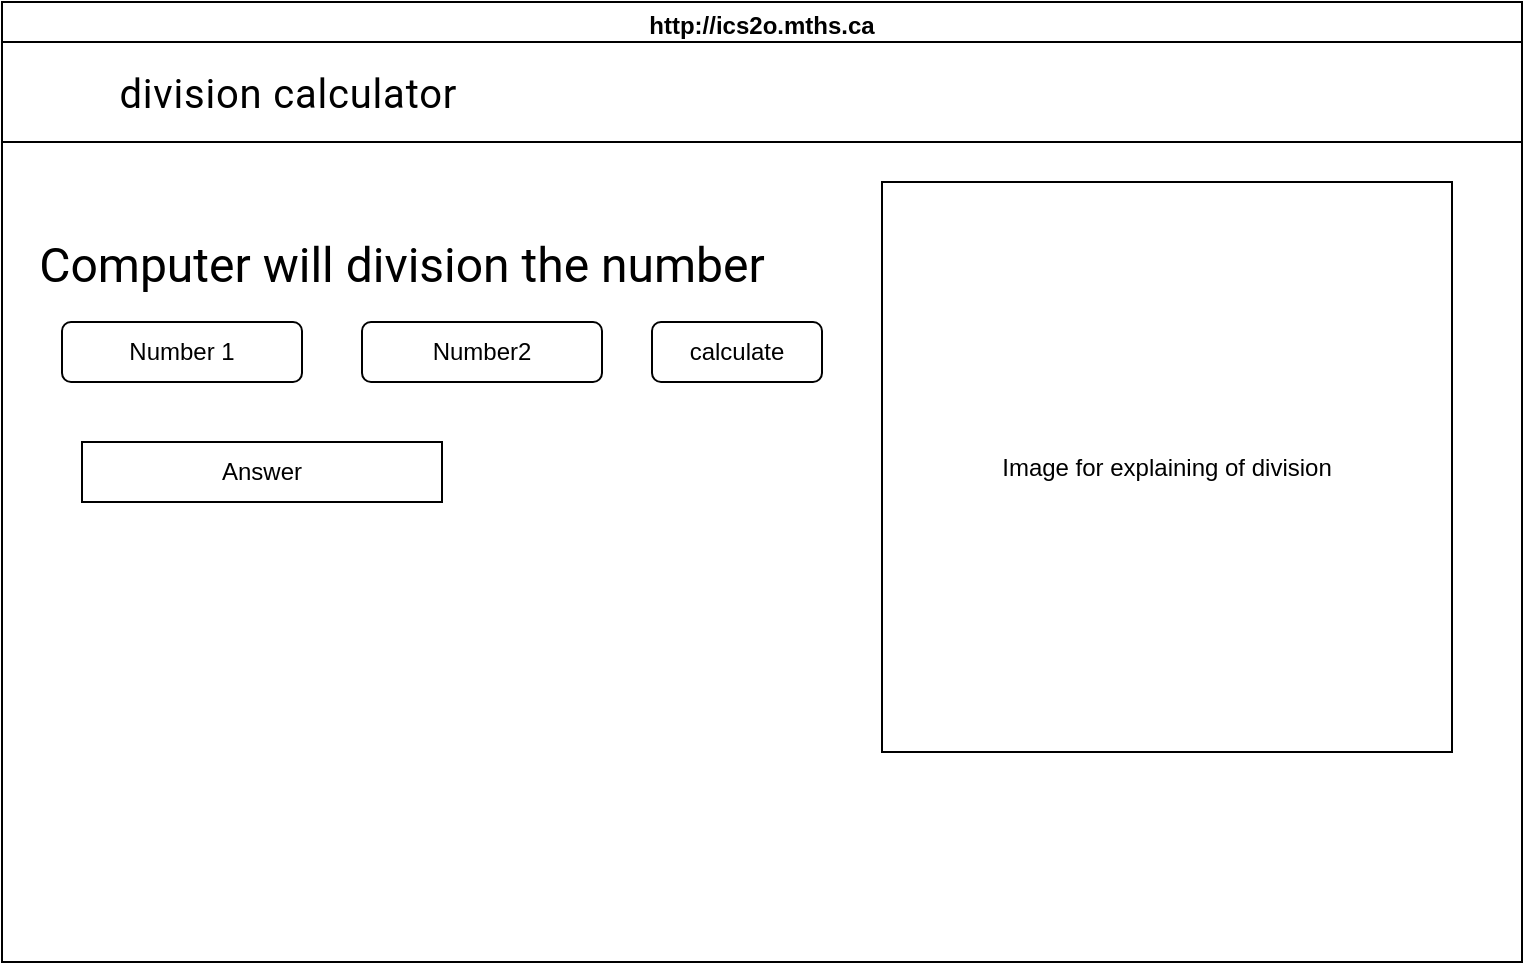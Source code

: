 <mxfile>
    <diagram id="HIP3nbAZw_EuaXWnEj3U" name="Page-1">
        <mxGraphModel dx="873" dy="645" grid="1" gridSize="10" guides="1" tooltips="1" connect="1" arrows="1" fold="1" page="1" pageScale="1" pageWidth="850" pageHeight="1100" math="0" shadow="0">
            <root>
                <mxCell id="0"/>
                <mxCell id="1" parent="0"/>
                <mxCell id="7" value="http://ics2o.mths.ca" style="swimlane;whiteSpace=wrap;html=1;fillColor=none;strokeColor=default;" parent="1" vertex="1">
                    <mxGeometry x="40" y="40" width="760" height="480" as="geometry"/>
                </mxCell>
                <mxCell id="8" value="&lt;span style=&quot;&quot;&gt;&amp;nbsp; &amp;nbsp; &amp;nbsp; &amp;nbsp; &amp;nbsp; &amp;nbsp; &amp;nbsp; &amp;nbsp; &amp;nbsp;&lt;span style=&quot;font-family: Roboto, Helvetica, Arial, sans-serif; font-size: 20px; letter-spacing: 0.4px;&quot;&gt;division calculator&lt;/span&gt;&lt;/span&gt;" style="rounded=0;whiteSpace=wrap;html=1;align=left;fillColor=default;fontColor=default;labelBackgroundColor=none;" vertex="1" parent="7">
                    <mxGeometry y="20" width="760" height="50" as="geometry"/>
                </mxCell>
                <mxCell id="9" value="&#10;&lt;h4 style=&quot;padding: 0px; font-family: Roboto, Helvetica, Arial, sans-serif; font-weight: 400; font-size: 24px; line-height: 32px; margin: 24px 0px 16px; font-style: normal; font-variant-ligatures: normal; font-variant-caps: normal; letter-spacing: normal; orphans: 2; text-align: start; text-indent: 0px; text-transform: none; widows: 2; word-spacing: 0px; -webkit-text-stroke-width: 0px; text-decoration-thickness: initial; text-decoration-style: initial; text-decoration-color: initial;&quot;&gt;Computer will division the number&lt;/h4&gt;&#10;&#10;" style="text;html=1;strokeColor=none;fillColor=none;align=center;verticalAlign=middle;whiteSpace=wrap;rounded=0;labelBackgroundColor=none;fontColor=#000000;" vertex="1" parent="7">
                    <mxGeometry y="120" width="400" height="30" as="geometry"/>
                </mxCell>
                <mxCell id="10" value="Number 1" style="rounded=1;whiteSpace=wrap;html=1;labelBackgroundColor=none;strokeColor=default;fontColor=#000000;fillColor=none;" vertex="1" parent="7">
                    <mxGeometry x="30" y="160" width="120" height="30" as="geometry"/>
                </mxCell>
                <mxCell id="11" value="Number2" style="rounded=1;whiteSpace=wrap;html=1;labelBackgroundColor=none;strokeColor=default;fontColor=#000000;fillColor=none;" vertex="1" parent="7">
                    <mxGeometry x="180" y="160" width="120" height="30" as="geometry"/>
                </mxCell>
                <mxCell id="13" value="calculate" style="rounded=1;whiteSpace=wrap;html=1;labelBackgroundColor=none;strokeColor=default;fontColor=#000000;fillColor=none;" vertex="1" parent="7">
                    <mxGeometry x="325" y="160" width="85" height="30" as="geometry"/>
                </mxCell>
                <mxCell id="15" value="Answer" style="rounded=0;whiteSpace=wrap;html=1;labelBackgroundColor=none;strokeColor=default;fontColor=#000000;fillColor=none;" vertex="1" parent="7">
                    <mxGeometry x="40" y="220" width="180" height="30" as="geometry"/>
                </mxCell>
                <mxCell id="16" value="Image for explaining of division" style="whiteSpace=wrap;html=1;aspect=fixed;labelBackgroundColor=none;" vertex="1" parent="7">
                    <mxGeometry x="440" y="90" width="285" height="285" as="geometry"/>
                </mxCell>
            </root>
        </mxGraphModel>
    </diagram>
</mxfile>